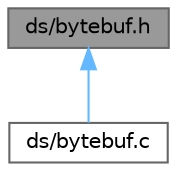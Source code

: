 digraph "ds/bytebuf.h"
{
 // INTERACTIVE_SVG=YES
 // LATEX_PDF_SIZE
  bgcolor="transparent";
  edge [fontname=Helvetica,fontsize=10,labelfontname=Helvetica,labelfontsize=10];
  node [fontname=Helvetica,fontsize=10,shape=box,height=0.2,width=0.4];
  Node1 [id="Node000001",label="ds/bytebuf.h",height=0.2,width=0.4,color="gray40", fillcolor="grey60", style="filled", fontcolor="black",tooltip="Interface and usage of bytebuf buffers."];
  Node1 -> Node2 [id="edge1_Node000001_Node000002",dir="back",color="steelblue1",style="solid",tooltip=" "];
  Node2 [id="Node000002",label="ds/bytebuf.c",height=0.2,width=0.4,color="grey40", fillcolor="white", style="filled",URL="$bytebuf_8c.html",tooltip="Implementation of the bytebuf interface."];
}
